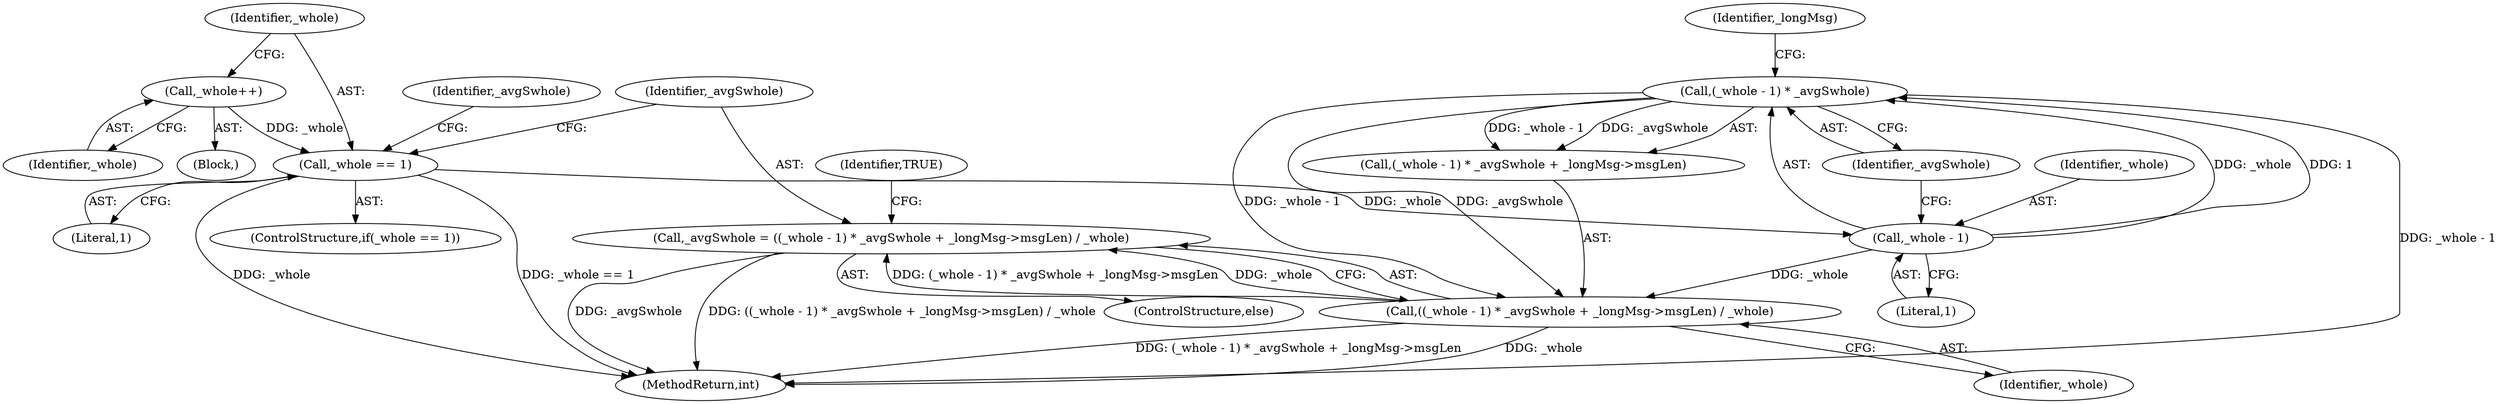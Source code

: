 digraph "0_htcondor_5e5571d1a431eb3c61977b6dd6ec90186ef79867_2@integer" {
"1000435" [label="(Call,_avgSwhole = ((_whole - 1) * _avgSwhole + _longMsg->msgLen) / _whole)"];
"1000437" [label="(Call,((_whole - 1) * _avgSwhole + _longMsg->msgLen) / _whole)"];
"1000439" [label="(Call,(_whole - 1) * _avgSwhole)"];
"1000440" [label="(Call,_whole - 1)"];
"1000426" [label="(Call,_whole == 1)"];
"1000423" [label="(Call,_whole++)"];
"1000442" [label="(Literal,1)"];
"1000430" [label="(Identifier,_avgSwhole)"];
"1000441" [label="(Identifier,_whole)"];
"1000438" [label="(Call,(_whole - 1) * _avgSwhole + _longMsg->msgLen)"];
"1000427" [label="(Identifier,_whole)"];
"1000416" [label="(Block,)"];
"1000447" [label="(Identifier,_whole)"];
"1000437" [label="(Call,((_whole - 1) * _avgSwhole + _longMsg->msgLen) / _whole)"];
"1000428" [label="(Literal,1)"];
"1000449" [label="(Identifier,TRUE)"];
"1000443" [label="(Identifier,_avgSwhole)"];
"1000423" [label="(Call,_whole++)"];
"1000491" [label="(MethodReturn,int)"];
"1000436" [label="(Identifier,_avgSwhole)"];
"1000445" [label="(Identifier,_longMsg)"];
"1000425" [label="(ControlStructure,if(_whole == 1))"];
"1000426" [label="(Call,_whole == 1)"];
"1000424" [label="(Identifier,_whole)"];
"1000440" [label="(Call,_whole - 1)"];
"1000434" [label="(ControlStructure,else)"];
"1000435" [label="(Call,_avgSwhole = ((_whole - 1) * _avgSwhole + _longMsg->msgLen) / _whole)"];
"1000439" [label="(Call,(_whole - 1) * _avgSwhole)"];
"1000435" -> "1000434"  [label="AST: "];
"1000435" -> "1000437"  [label="CFG: "];
"1000436" -> "1000435"  [label="AST: "];
"1000437" -> "1000435"  [label="AST: "];
"1000449" -> "1000435"  [label="CFG: "];
"1000435" -> "1000491"  [label="DDG: _avgSwhole"];
"1000435" -> "1000491"  [label="DDG: ((_whole - 1) * _avgSwhole + _longMsg->msgLen) / _whole"];
"1000437" -> "1000435"  [label="DDG: (_whole - 1) * _avgSwhole + _longMsg->msgLen"];
"1000437" -> "1000435"  [label="DDG: _whole"];
"1000437" -> "1000447"  [label="CFG: "];
"1000438" -> "1000437"  [label="AST: "];
"1000447" -> "1000437"  [label="AST: "];
"1000437" -> "1000491"  [label="DDG: (_whole - 1) * _avgSwhole + _longMsg->msgLen"];
"1000437" -> "1000491"  [label="DDG: _whole"];
"1000439" -> "1000437"  [label="DDG: _whole - 1"];
"1000439" -> "1000437"  [label="DDG: _avgSwhole"];
"1000440" -> "1000437"  [label="DDG: _whole"];
"1000439" -> "1000438"  [label="AST: "];
"1000439" -> "1000443"  [label="CFG: "];
"1000440" -> "1000439"  [label="AST: "];
"1000443" -> "1000439"  [label="AST: "];
"1000445" -> "1000439"  [label="CFG: "];
"1000439" -> "1000491"  [label="DDG: _whole - 1"];
"1000439" -> "1000438"  [label="DDG: _whole - 1"];
"1000439" -> "1000438"  [label="DDG: _avgSwhole"];
"1000440" -> "1000439"  [label="DDG: _whole"];
"1000440" -> "1000439"  [label="DDG: 1"];
"1000440" -> "1000442"  [label="CFG: "];
"1000441" -> "1000440"  [label="AST: "];
"1000442" -> "1000440"  [label="AST: "];
"1000443" -> "1000440"  [label="CFG: "];
"1000426" -> "1000440"  [label="DDG: _whole"];
"1000426" -> "1000425"  [label="AST: "];
"1000426" -> "1000428"  [label="CFG: "];
"1000427" -> "1000426"  [label="AST: "];
"1000428" -> "1000426"  [label="AST: "];
"1000430" -> "1000426"  [label="CFG: "];
"1000436" -> "1000426"  [label="CFG: "];
"1000426" -> "1000491"  [label="DDG: _whole"];
"1000426" -> "1000491"  [label="DDG: _whole == 1"];
"1000423" -> "1000426"  [label="DDG: _whole"];
"1000423" -> "1000416"  [label="AST: "];
"1000423" -> "1000424"  [label="CFG: "];
"1000424" -> "1000423"  [label="AST: "];
"1000427" -> "1000423"  [label="CFG: "];
}
